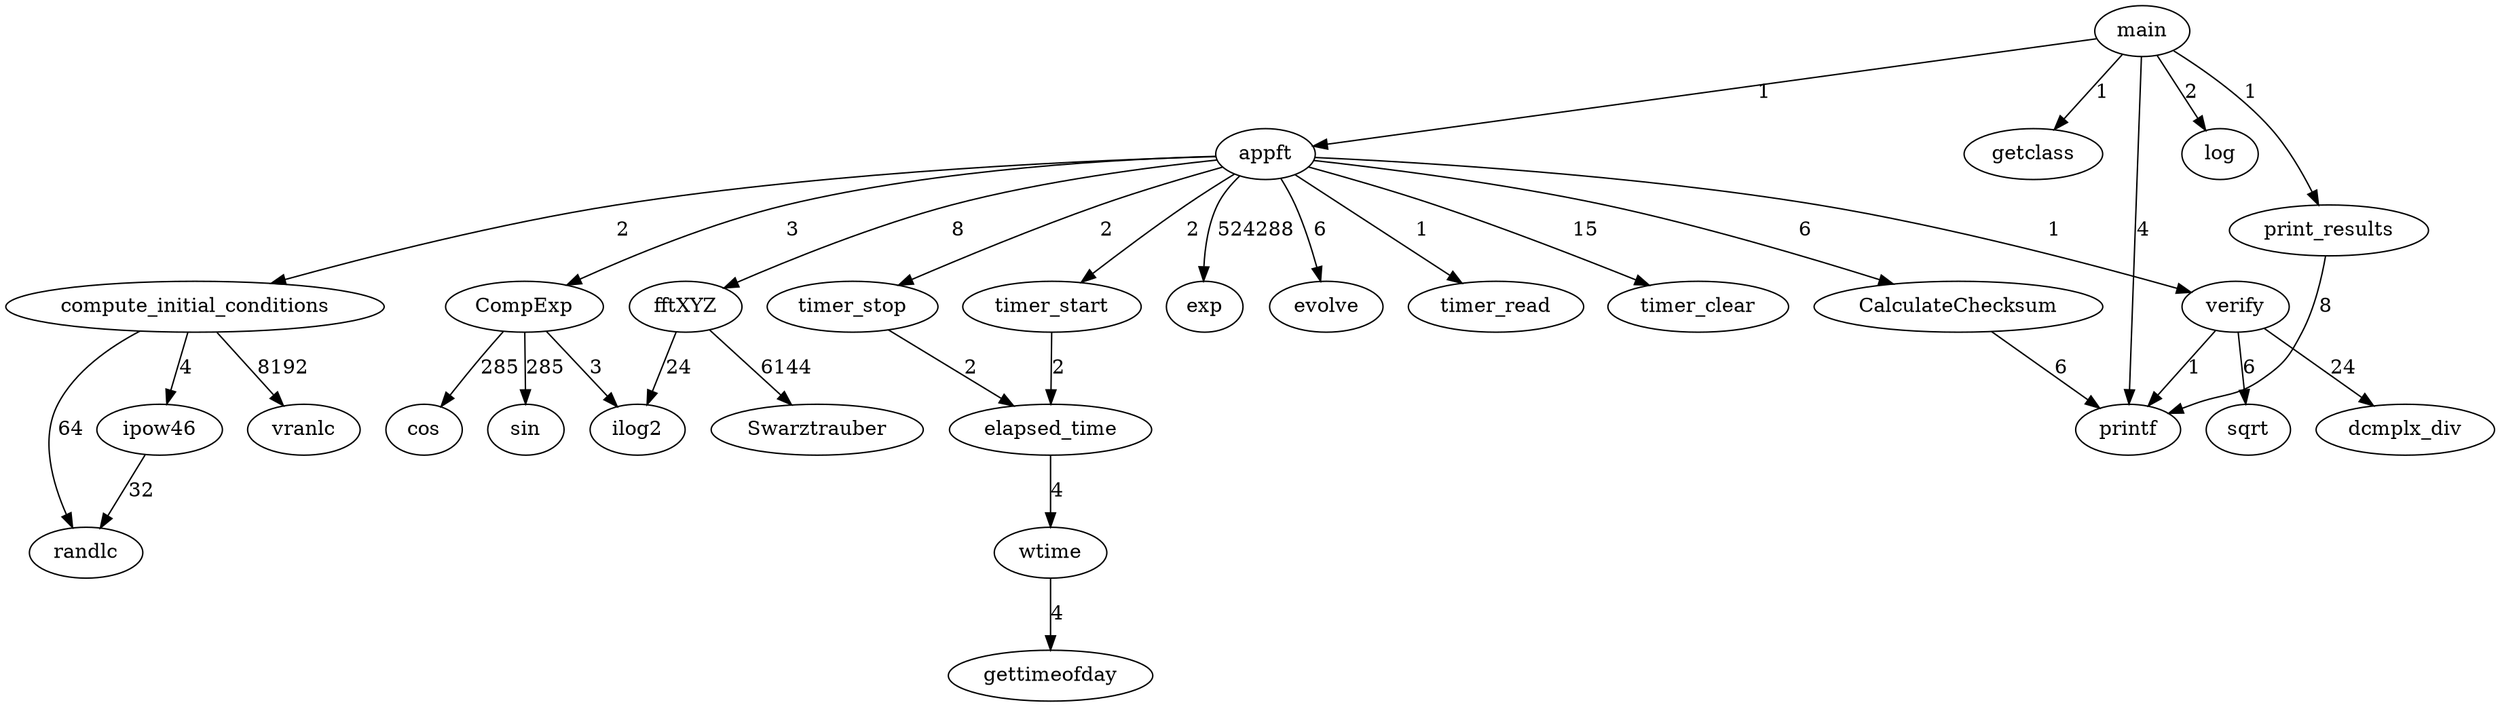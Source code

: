 digraph dynamic_call_graph {

	main -> printf [label="4"];
	main -> getclass [label="1"];
	main -> appft [label="1"];
	main -> log [label="2"];
	main -> print_results [label="1"];
	appft -> timer_clear [label="15"];
	appft -> timer_start [label="2"];
	appft -> compute_initial_conditions [label="2"];
	appft -> CompExp [label="3"];
	appft -> fftXYZ [label="8"];
	appft -> timer_stop [label="2"];
	appft -> exp [label="524288"];
	appft -> evolve [label="6"];
	appft -> CalculateChecksum [label="6"];
	appft -> verify [label="1"];
	appft -> timer_read [label="1"];
	CompExp -> ilog2 [label="3"];
	CompExp -> cos [label="285"];
	CompExp -> sin [label="285"];
	ipow46 -> randlc [label="32"];
	CalculateChecksum -> printf [label="6"];
	compute_initial_conditions -> ipow46 [label="4"];
	compute_initial_conditions -> randlc [label="64"];
	compute_initial_conditions -> vranlc [label="8192"];
	fftXYZ -> ilog2 [label="24"];
	fftXYZ -> Swarztrauber [label="6144"];
	verify -> printf [label="1"];
	verify -> sqrt [label="6"];
	verify -> dcmplx_div [label="24"];
	print_results -> printf [label="8"];
	wtime -> gettimeofday [label="4"];
	elapsed_time -> wtime [label="4"];
	timer_start -> elapsed_time [label="2"];
	timer_stop -> elapsed_time [label="2"];
}
